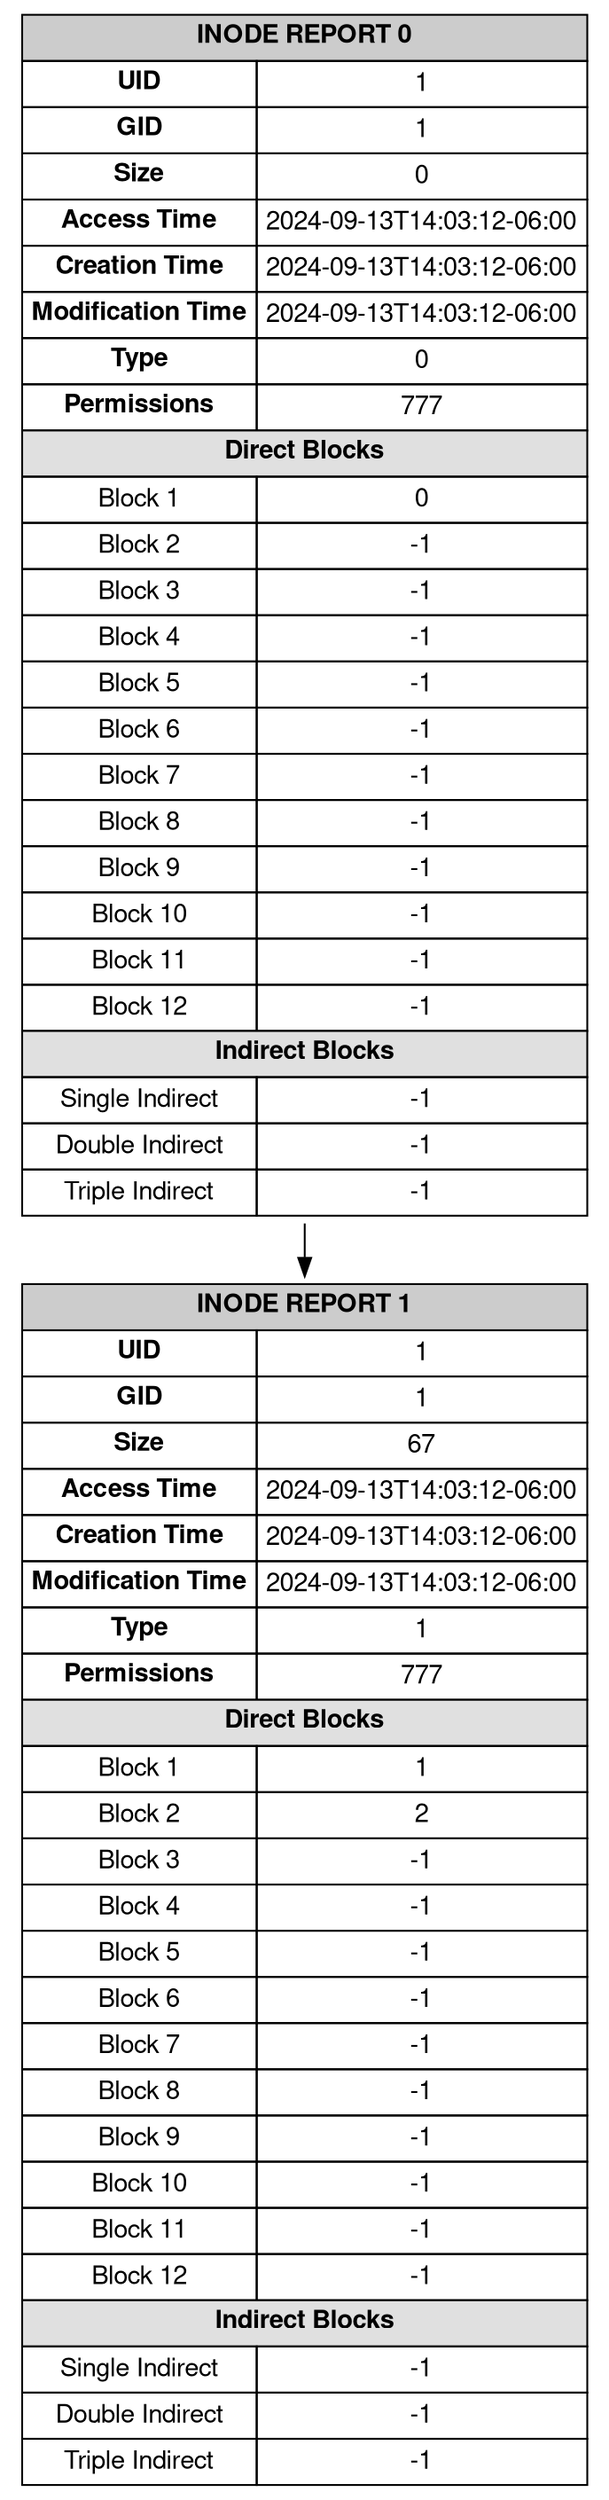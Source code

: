 digraph InodeReport {
		rankdir=TB;
		node [shape=none, fontname="Helvetica, Arial, sans-serif"];
		graph [splines=true, nodesep=0.5, ranksep=0.4];
		edge [color=black, arrowhead=normal];
	inode0 [label=<
			<table border="0" cellborder="1" cellspacing="0" cellpadding="4">
				<tr><td colspan="2" bgcolor="#CCCCCC"><b>INODE REPORT 0</b></td></tr>
				<tr><td><b>UID</b></td><td>1</td></tr>
				<tr><td><b>GID</b></td><td>1</td></tr>
				<tr><td><b>Size</b></td><td>0</td></tr>
				<tr><td><b>Access Time</b></td><td>2024-09-13T14:03:12-06:00</td></tr>
				<tr><td><b>Creation Time</b></td><td>2024-09-13T14:03:12-06:00</td></tr>
				<tr><td><b>Modification Time</b></td><td>2024-09-13T14:03:12-06:00</td></tr>
				<tr><td><b>Type</b></td><td>0</td></tr>
				<tr><td><b>Permissions</b></td><td>777</td></tr>
				<tr><td colspan="2" bgcolor="#E0E0E0"><b>Direct Blocks</b></td></tr>
		<tr><td>Block 1</td><td>0</td></tr><tr><td>Block 2</td><td>-1</td></tr><tr><td>Block 3</td><td>-1</td></tr><tr><td>Block 4</td><td>-1</td></tr><tr><td>Block 5</td><td>-1</td></tr><tr><td>Block 6</td><td>-1</td></tr><tr><td>Block 7</td><td>-1</td></tr><tr><td>Block 8</td><td>-1</td></tr><tr><td>Block 9</td><td>-1</td></tr><tr><td>Block 10</td><td>-1</td></tr><tr><td>Block 11</td><td>-1</td></tr><tr><td>Block 12</td><td>-1</td></tr>
			<tr><td colspan="2" bgcolor="#E0E0E0"><b>Indirect Blocks</b></td></tr>
			<tr><td>Single Indirect</td><td>-1</td></tr>
			<tr><td>Double Indirect</td><td>-1</td></tr>
			<tr><td>Triple Indirect</td><td>-1</td></tr>
			</table>>];
		inode0 -> inode1;
inode1 [label=<
			<table border="0" cellborder="1" cellspacing="0" cellpadding="4">
				<tr><td colspan="2" bgcolor="#CCCCCC"><b>INODE REPORT 1</b></td></tr>
				<tr><td><b>UID</b></td><td>1</td></tr>
				<tr><td><b>GID</b></td><td>1</td></tr>
				<tr><td><b>Size</b></td><td>67</td></tr>
				<tr><td><b>Access Time</b></td><td>2024-09-13T14:03:12-06:00</td></tr>
				<tr><td><b>Creation Time</b></td><td>2024-09-13T14:03:12-06:00</td></tr>
				<tr><td><b>Modification Time</b></td><td>2024-09-13T14:03:12-06:00</td></tr>
				<tr><td><b>Type</b></td><td>1</td></tr>
				<tr><td><b>Permissions</b></td><td>777</td></tr>
				<tr><td colspan="2" bgcolor="#E0E0E0"><b>Direct Blocks</b></td></tr>
		<tr><td>Block 1</td><td>1</td></tr><tr><td>Block 2</td><td>2</td></tr><tr><td>Block 3</td><td>-1</td></tr><tr><td>Block 4</td><td>-1</td></tr><tr><td>Block 5</td><td>-1</td></tr><tr><td>Block 6</td><td>-1</td></tr><tr><td>Block 7</td><td>-1</td></tr><tr><td>Block 8</td><td>-1</td></tr><tr><td>Block 9</td><td>-1</td></tr><tr><td>Block 10</td><td>-1</td></tr><tr><td>Block 11</td><td>-1</td></tr><tr><td>Block 12</td><td>-1</td></tr>
			<tr><td colspan="2" bgcolor="#E0E0E0"><b>Indirect Blocks</b></td></tr>
			<tr><td>Single Indirect</td><td>-1</td></tr>
			<tr><td>Double Indirect</td><td>-1</td></tr>
			<tr><td>Triple Indirect</td><td>-1</td></tr>
			</table>>];
		}